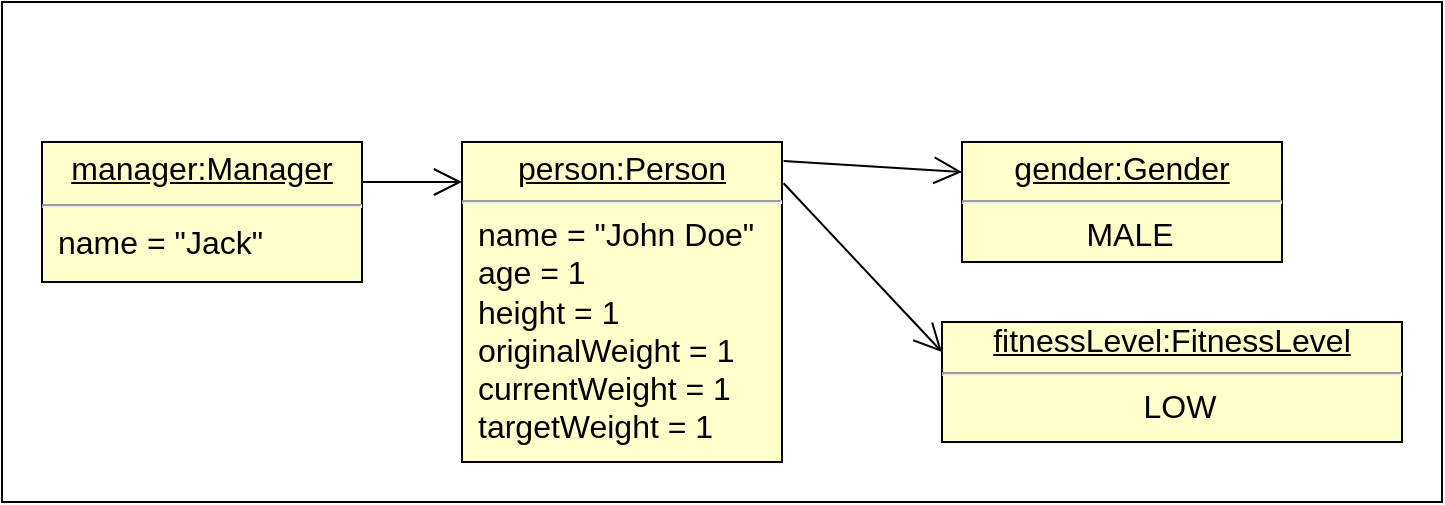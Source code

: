 <mxfile version="13.8.8" type="device"><diagram id="uwP3_PZGTvGRnJzzUkIi" name="Page-1"><mxGraphModel dx="1278" dy="491" grid="1" gridSize="10" guides="1" tooltips="1" connect="1" arrows="1" fold="1" page="1" pageScale="1" pageWidth="850" pageHeight="1100" math="0" shadow="0"><root><mxCell id="0"/><mxCell id="1" parent="0"/><mxCell id="dTJbDZyC4O_9njKP9pGt-1" value="" style="rounded=0;whiteSpace=wrap;html=1;" vertex="1" parent="1"><mxGeometry x="40" y="170" width="720" height="250" as="geometry"/></mxCell><mxCell id="dTJbDZyC4O_9njKP9pGt-2" value="&lt;p style=&quot;margin: 4px 0px 0px ; text-align: center&quot;&gt;&lt;font style=&quot;font-size: 16px&quot;&gt;&lt;u&gt;person:Person&lt;/u&gt;&lt;/font&gt;&lt;/p&gt;&lt;hr&gt;&lt;p style=&quot;margin: 0px ; margin-left: 8px&quot;&gt;&lt;font size=&quot;3&quot;&gt;name = &quot;John Doe&quot;&lt;span style=&quot;color: rgba(0 , 0 , 0 , 0) ; font-family: monospace&quot;&gt;%3CmxGraphModel%3E%3Croot%3E%3CmxCell%20id%3D%220%22%2F%3E%3CmxCell%20id%3D%221%22%20parent%3D%220%22%2F%3E%3CmxCell%20id%3D%222%22%20value%3D%22%26lt%3Bfont%20style%3D%26quot%3Bfont-size%3A%2018px%26quot%3B%26gt%3B%26lt%3Bu%26gt%3B%3AManager%26lt%3B%2Fu%26gt%3B%26lt%3B%2Ffont%26gt%3B%22%20style%3D%22html%3D1%3B%22%20vertex%3D%221%22%20parent%3D%221%22%3E%3CmxGeometry%20x%3D%2270%22%20y%3D%22230%22%20width%3D%22130%22%20height%3D%2240%22%20as%3D%22geometry%22%2F%3E%3C%2FmxCell%3E%3C%2Froot%3E%3C%2FmxGraphModel%3E&lt;/span&gt;&lt;span style=&quot;color: rgba(0 , 0 , 0 , 0) ; font-family: monospace&quot;&gt;%3CmxGraphModel%3E%3Croot%3E%3CmxCell%20id%3D%220%22%2F%3E%3CmxCell%20id%3D%221%22%20parent%3D%220%22%2F%3E%3CmxCell%20id%3D%222%22%20value%3D%22%26lt%3Bfont%20style%3D%26quot%3Bfont-size%3A%2018px%26quot%3B%26gt%3B%26lt%3Bu%26gt%3B%3AManager%26lt%3B%2Fu%26gt%3B%26lt%3B%2Ffont%26gt%3B%22%20style%3D%22html%3D1%3B%22%20vertex%3D%221%22%20parent%3D%221%22%3E%3CmxGeometry%20x%3D%2270%22%20y%3D%22230%22%20width%3D%22130%22%20height%3D%2240%22%20as%3D%22geometry%22%2F%3E%3C%2FmxCell%3E%3C%2Froot%3E%3C%2FmxGraphModel%3E&lt;/span&gt;&lt;br&gt;age = 1&lt;/font&gt;&lt;/p&gt;&lt;p style=&quot;margin: 0px ; margin-left: 8px&quot;&gt;&lt;font size=&quot;3&quot;&gt;height = 1&lt;/font&gt;&lt;/p&gt;&lt;p style=&quot;margin: 0px ; margin-left: 8px&quot;&gt;&lt;font size=&quot;3&quot;&gt;originalWeight = 1&lt;/font&gt;&lt;/p&gt;&lt;p style=&quot;margin: 0px ; margin-left: 8px&quot;&gt;&lt;font size=&quot;3&quot;&gt;currentWeight = 1&lt;/font&gt;&lt;/p&gt;&lt;p style=&quot;margin: 0px ; margin-left: 8px&quot;&gt;&lt;font size=&quot;3&quot;&gt;targetWeight = 1&lt;/font&gt;&lt;/p&gt;" style="verticalAlign=top;align=left;overflow=fill;fontSize=12;fontFamily=Helvetica;html=1;fillColor=#FFFFCC;" vertex="1" parent="1"><mxGeometry x="270" y="240" width="160" height="160" as="geometry"/></mxCell><mxCell id="dTJbDZyC4O_9njKP9pGt-3" value="&lt;p style=&quot;margin: 4px 0px 0px&quot;&gt;&lt;font style=&quot;font-size: 16px&quot;&gt;&lt;u&gt;gender:Gender&lt;/u&gt;&lt;br&gt;&lt;/font&gt;&lt;/p&gt;&lt;hr&gt;&lt;p style=&quot;margin: 0px ; margin-left: 8px&quot;&gt;&lt;font size=&quot;3&quot;&gt;MALE&lt;/font&gt;&lt;/p&gt;&lt;p style=&quot;margin: 0px ; margin-left: 8px&quot;&gt;&lt;br&gt;&lt;/p&gt;" style="verticalAlign=top;align=center;overflow=fill;fontSize=12;fontFamily=Helvetica;html=1;fillColor=#FFFFCC;" vertex="1" parent="1"><mxGeometry x="520" y="240" width="160" height="60" as="geometry"/></mxCell><mxCell id="dTJbDZyC4O_9njKP9pGt-4" value="&lt;u&gt;&lt;font style=&quot;font-size: 16px&quot;&gt;fitnessLevel:FitnessLevel&lt;br&gt;&lt;/font&gt;&lt;/u&gt;&lt;hr&gt;&lt;p style=&quot;margin: 0px ; margin-left: 8px&quot;&gt;&lt;font size=&quot;3&quot;&gt;LOW&lt;/font&gt;&lt;/p&gt;&lt;p style=&quot;margin: 0px ; margin-left: 8px&quot;&gt;&lt;br&gt;&lt;/p&gt;" style="verticalAlign=top;align=center;overflow=fill;fontSize=12;fontFamily=Helvetica;html=1;fillColor=#FFFFCC;" vertex="1" parent="1"><mxGeometry x="510" y="330" width="230" height="60" as="geometry"/></mxCell><mxCell id="dTJbDZyC4O_9njKP9pGt-5" value="&lt;p style=&quot;margin: 4px 0px 0px ; text-align: center&quot;&gt;&lt;font style=&quot;font-size: 16px&quot;&gt;&lt;u&gt;manager:Manager&lt;/u&gt;&lt;/font&gt;&lt;/p&gt;&lt;hr&gt;&lt;p style=&quot;margin: 0px ; margin-left: 8px&quot;&gt;&lt;font size=&quot;3&quot;&gt;name = &quot;Jack&quot;&lt;span style=&quot;color: rgba(0 , 0 , 0 , 0) ; font-family: monospace&quot;&gt;%3CmxGraphModel%3E%3Croot%3E%3CmxCell%20id%3D%220%22%2F%3E%3CmxCell%20id%3D%221%22%20parent%3D%220%22%2F%3E%3CmxCell%20id%3D%222%22%20value%3D%22%26lt%3Bfont%20style%3D%26quot%3Bfont-size%3A%2018px%26quot%3B%26gt%3B%26lt%3Bu%26gt%3B%3AManager%26lt%3B%2Fu%26gt%3B%26lt%3B%2Ffont%26gt%3B%22%20style%3D%22html%3D1%3B%22%20vertex%3D%221%22%20parent%3D%221%22%3E%3CmxGeometry%20x%3D%2270%22%20y%3D%22230%22%20width%3D%22130%22%20height%3D%2240%22%20as%3D%22geometry%22%2F%3E%3C%2FmxCell%3E%3C%2Froot%3E%3C%2FmxGraphModel%3E&lt;/span&gt;&lt;span style=&quot;color: rgba(0 , 0 , 0 , 0) ; font-family: monospace&quot;&gt;%3CmxGraphModel%3E%3Croot%3E%3CmxCell%20id%3D%220%22%2F%3E%3CmxCell%20id%3D%221%22%20parent%3D%220%22%2F%3E%3CmxCell%20id%3D%222%22%20value%3D%22%26lt%3Bfont%20style%3D%26quot%3Bfont-size%3A%2018px%26quot%3B%26gt%3B%26lt%3Bu%26gt%3B%3AManager%26lt%3B%2Fu%26gt%3B%26lt%3B%2Ffont%26gt%3B%22%20style%3D%22html%3D1%3B%22%20vertex%3D%221%22%20parent%3D%221%22%3E%3CmxGeometry%20x%3D%2270%22%20y%3D%22230%22%20width%3D%22130%22%20height%3D%2240%22%20as%3D%22geometry%22%2F%3E%3C%2FmxCell%3E%3C%2Froot%3E%3C%2FmxGraphModel%3E&lt;/span&gt;&lt;br&gt;&lt;/font&gt;&lt;br&gt;&lt;/p&gt;" style="verticalAlign=top;align=left;overflow=fill;fontSize=16;fontFamily=Helvetica;html=1;fillColor=#FFFFCC;" vertex="1" parent="1"><mxGeometry x="60" y="240" width="160" height="70" as="geometry"/></mxCell><mxCell id="dTJbDZyC4O_9njKP9pGt-6" value="" style="endArrow=open;endFill=1;endSize=12;html=1;" edge="1" parent="1"><mxGeometry width="160" relative="1" as="geometry"><mxPoint x="220" y="260" as="sourcePoint"/><mxPoint x="270" y="260" as="targetPoint"/></mxGeometry></mxCell><mxCell id="dTJbDZyC4O_9njKP9pGt-7" value="" style="endArrow=open;endFill=1;endSize=12;html=1;exitX=1.005;exitY=0.059;exitDx=0;exitDy=0;entryX=0;entryY=0.25;entryDx=0;entryDy=0;exitPerimeter=0;" edge="1" parent="1" source="dTJbDZyC4O_9njKP9pGt-2" target="dTJbDZyC4O_9njKP9pGt-3"><mxGeometry width="160" relative="1" as="geometry"><mxPoint x="390" y="280" as="sourcePoint"/><mxPoint x="550" y="280" as="targetPoint"/></mxGeometry></mxCell><mxCell id="dTJbDZyC4O_9njKP9pGt-8" value="" style="endArrow=open;endFill=1;endSize=12;html=1;entryX=0;entryY=0.25;entryDx=0;entryDy=0;exitX=1.005;exitY=0.129;exitDx=0;exitDy=0;exitPerimeter=0;" edge="1" parent="1" source="dTJbDZyC4O_9njKP9pGt-2" target="dTJbDZyC4O_9njKP9pGt-4"><mxGeometry width="160" relative="1" as="geometry"><mxPoint x="445.6" y="261.84" as="sourcePoint"/><mxPoint x="530" y="265" as="targetPoint"/></mxGeometry></mxCell></root></mxGraphModel></diagram></mxfile>